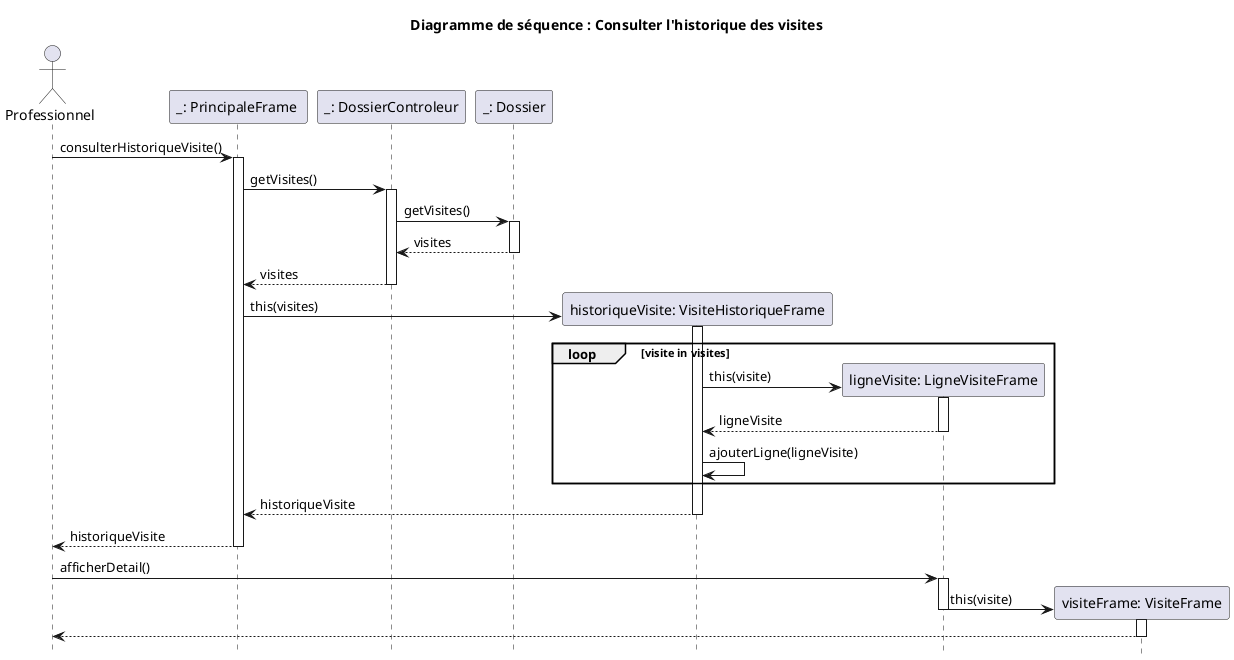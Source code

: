@startuml

title Diagramme de séquence : Consulter l'historique des visites
hide footbox

actor "Professionnel" as pro

participant "_: PrincipaleFrame " as df
pro -> df : consulterHistoriqueVisite()
activate df
    participant "_: DossierControleur" as dc
    df -> dc : getVisites()
    activate dc
    participant "_: Dossier" as d
    dc -> d : getVisites()
    activate d
    d --> dc : visites
    deactivate d
    dc --> df : visites
    deactivate dc
    create participant "historiqueVisite: VisiteHistoriqueFrame" as vhf
    df -> vhf: this(visites)
    activate vhf
    loop visite in visites
        create participant "ligneVisite: LigneVisiteFrame" as lvf
            vhf -> lvf : this(visite)
            activate lvf
            lvf --> vhf : ligneVisite
            deactivate lvf
        vhf -> vhf : ajouterLigne(ligneVisite)
    end
    vhf --> df : historiqueVisite
    deactivate vhf
    df --> pro : historiqueVisite
deactivate df

pro -> lvf : afficherDetail()
activate lvf
create participant "visiteFrame: VisiteFrame" as vf
    lvf -> vf: this(visite)
    deactivate lvf
    activate vf
    vf --> pro 
    deactivate vf


@enduml